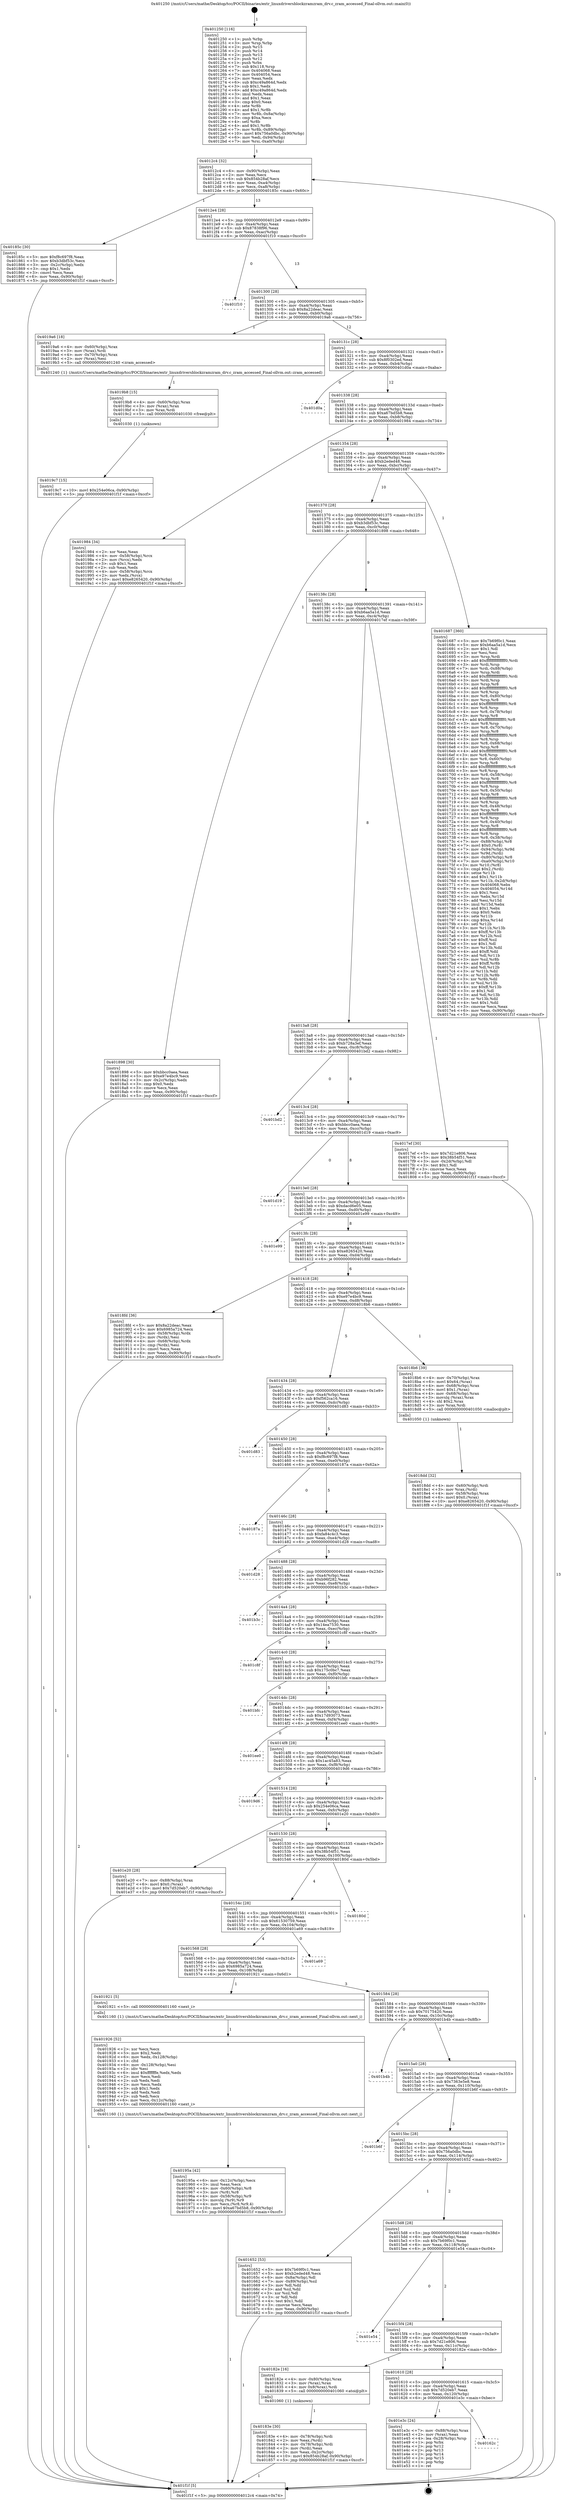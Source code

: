 digraph "0x401250" {
  label = "0x401250 (/mnt/c/Users/mathe/Desktop/tcc/POCII/binaries/extr_linuxdriversblockzramzram_drv.c_zram_accessed_Final-ollvm.out::main(0))"
  labelloc = "t"
  node[shape=record]

  Entry [label="",width=0.3,height=0.3,shape=circle,fillcolor=black,style=filled]
  "0x4012c4" [label="{
     0x4012c4 [32]\l
     | [instrs]\l
     &nbsp;&nbsp;0x4012c4 \<+6\>: mov -0x90(%rbp),%eax\l
     &nbsp;&nbsp;0x4012ca \<+2\>: mov %eax,%ecx\l
     &nbsp;&nbsp;0x4012cc \<+6\>: sub $0x854b28af,%ecx\l
     &nbsp;&nbsp;0x4012d2 \<+6\>: mov %eax,-0xa4(%rbp)\l
     &nbsp;&nbsp;0x4012d8 \<+6\>: mov %ecx,-0xa8(%rbp)\l
     &nbsp;&nbsp;0x4012de \<+6\>: je 000000000040185c \<main+0x60c\>\l
  }"]
  "0x40185c" [label="{
     0x40185c [30]\l
     | [instrs]\l
     &nbsp;&nbsp;0x40185c \<+5\>: mov $0xf8c697f8,%eax\l
     &nbsp;&nbsp;0x401861 \<+5\>: mov $0xb3dbf53c,%ecx\l
     &nbsp;&nbsp;0x401866 \<+3\>: mov -0x2c(%rbp),%edx\l
     &nbsp;&nbsp;0x401869 \<+3\>: cmp $0x1,%edx\l
     &nbsp;&nbsp;0x40186c \<+3\>: cmovl %ecx,%eax\l
     &nbsp;&nbsp;0x40186f \<+6\>: mov %eax,-0x90(%rbp)\l
     &nbsp;&nbsp;0x401875 \<+5\>: jmp 0000000000401f1f \<main+0xccf\>\l
  }"]
  "0x4012e4" [label="{
     0x4012e4 [28]\l
     | [instrs]\l
     &nbsp;&nbsp;0x4012e4 \<+5\>: jmp 00000000004012e9 \<main+0x99\>\l
     &nbsp;&nbsp;0x4012e9 \<+6\>: mov -0xa4(%rbp),%eax\l
     &nbsp;&nbsp;0x4012ef \<+5\>: sub $0x87838f96,%eax\l
     &nbsp;&nbsp;0x4012f4 \<+6\>: mov %eax,-0xac(%rbp)\l
     &nbsp;&nbsp;0x4012fa \<+6\>: je 0000000000401f10 \<main+0xcc0\>\l
  }"]
  Exit [label="",width=0.3,height=0.3,shape=circle,fillcolor=black,style=filled,peripheries=2]
  "0x401f10" [label="{
     0x401f10\l
  }", style=dashed]
  "0x401300" [label="{
     0x401300 [28]\l
     | [instrs]\l
     &nbsp;&nbsp;0x401300 \<+5\>: jmp 0000000000401305 \<main+0xb5\>\l
     &nbsp;&nbsp;0x401305 \<+6\>: mov -0xa4(%rbp),%eax\l
     &nbsp;&nbsp;0x40130b \<+5\>: sub $0x8a22deac,%eax\l
     &nbsp;&nbsp;0x401310 \<+6\>: mov %eax,-0xb0(%rbp)\l
     &nbsp;&nbsp;0x401316 \<+6\>: je 00000000004019a6 \<main+0x756\>\l
  }"]
  "0x40162c" [label="{
     0x40162c\l
  }", style=dashed]
  "0x4019a6" [label="{
     0x4019a6 [18]\l
     | [instrs]\l
     &nbsp;&nbsp;0x4019a6 \<+4\>: mov -0x60(%rbp),%rax\l
     &nbsp;&nbsp;0x4019aa \<+3\>: mov (%rax),%rdi\l
     &nbsp;&nbsp;0x4019ad \<+4\>: mov -0x70(%rbp),%rax\l
     &nbsp;&nbsp;0x4019b1 \<+2\>: mov (%rax),%esi\l
     &nbsp;&nbsp;0x4019b3 \<+5\>: call 0000000000401240 \<zram_accessed\>\l
     | [calls]\l
     &nbsp;&nbsp;0x401240 \{1\} (/mnt/c/Users/mathe/Desktop/tcc/POCII/binaries/extr_linuxdriversblockzramzram_drv.c_zram_accessed_Final-ollvm.out::zram_accessed)\l
  }"]
  "0x40131c" [label="{
     0x40131c [28]\l
     | [instrs]\l
     &nbsp;&nbsp;0x40131c \<+5\>: jmp 0000000000401321 \<main+0xd1\>\l
     &nbsp;&nbsp;0x401321 \<+6\>: mov -0xa4(%rbp),%eax\l
     &nbsp;&nbsp;0x401327 \<+5\>: sub $0x8f0302ed,%eax\l
     &nbsp;&nbsp;0x40132c \<+6\>: mov %eax,-0xb4(%rbp)\l
     &nbsp;&nbsp;0x401332 \<+6\>: je 0000000000401d0a \<main+0xaba\>\l
  }"]
  "0x401e3c" [label="{
     0x401e3c [24]\l
     | [instrs]\l
     &nbsp;&nbsp;0x401e3c \<+7\>: mov -0x88(%rbp),%rax\l
     &nbsp;&nbsp;0x401e43 \<+2\>: mov (%rax),%eax\l
     &nbsp;&nbsp;0x401e45 \<+4\>: lea -0x28(%rbp),%rsp\l
     &nbsp;&nbsp;0x401e49 \<+1\>: pop %rbx\l
     &nbsp;&nbsp;0x401e4a \<+2\>: pop %r12\l
     &nbsp;&nbsp;0x401e4c \<+2\>: pop %r13\l
     &nbsp;&nbsp;0x401e4e \<+2\>: pop %r14\l
     &nbsp;&nbsp;0x401e50 \<+2\>: pop %r15\l
     &nbsp;&nbsp;0x401e52 \<+1\>: pop %rbp\l
     &nbsp;&nbsp;0x401e53 \<+1\>: ret\l
  }"]
  "0x401d0a" [label="{
     0x401d0a\l
  }", style=dashed]
  "0x401338" [label="{
     0x401338 [28]\l
     | [instrs]\l
     &nbsp;&nbsp;0x401338 \<+5\>: jmp 000000000040133d \<main+0xed\>\l
     &nbsp;&nbsp;0x40133d \<+6\>: mov -0xa4(%rbp),%eax\l
     &nbsp;&nbsp;0x401343 \<+5\>: sub $0xa67bd5b8,%eax\l
     &nbsp;&nbsp;0x401348 \<+6\>: mov %eax,-0xb8(%rbp)\l
     &nbsp;&nbsp;0x40134e \<+6\>: je 0000000000401984 \<main+0x734\>\l
  }"]
  "0x4019c7" [label="{
     0x4019c7 [15]\l
     | [instrs]\l
     &nbsp;&nbsp;0x4019c7 \<+10\>: movl $0x254e06ca,-0x90(%rbp)\l
     &nbsp;&nbsp;0x4019d1 \<+5\>: jmp 0000000000401f1f \<main+0xccf\>\l
  }"]
  "0x401984" [label="{
     0x401984 [34]\l
     | [instrs]\l
     &nbsp;&nbsp;0x401984 \<+2\>: xor %eax,%eax\l
     &nbsp;&nbsp;0x401986 \<+4\>: mov -0x58(%rbp),%rcx\l
     &nbsp;&nbsp;0x40198a \<+2\>: mov (%rcx),%edx\l
     &nbsp;&nbsp;0x40198c \<+3\>: sub $0x1,%eax\l
     &nbsp;&nbsp;0x40198f \<+2\>: sub %eax,%edx\l
     &nbsp;&nbsp;0x401991 \<+4\>: mov -0x58(%rbp),%rcx\l
     &nbsp;&nbsp;0x401995 \<+2\>: mov %edx,(%rcx)\l
     &nbsp;&nbsp;0x401997 \<+10\>: movl $0xe8265420,-0x90(%rbp)\l
     &nbsp;&nbsp;0x4019a1 \<+5\>: jmp 0000000000401f1f \<main+0xccf\>\l
  }"]
  "0x401354" [label="{
     0x401354 [28]\l
     | [instrs]\l
     &nbsp;&nbsp;0x401354 \<+5\>: jmp 0000000000401359 \<main+0x109\>\l
     &nbsp;&nbsp;0x401359 \<+6\>: mov -0xa4(%rbp),%eax\l
     &nbsp;&nbsp;0x40135f \<+5\>: sub $0xb2eded48,%eax\l
     &nbsp;&nbsp;0x401364 \<+6\>: mov %eax,-0xbc(%rbp)\l
     &nbsp;&nbsp;0x40136a \<+6\>: je 0000000000401687 \<main+0x437\>\l
  }"]
  "0x4019b8" [label="{
     0x4019b8 [15]\l
     | [instrs]\l
     &nbsp;&nbsp;0x4019b8 \<+4\>: mov -0x60(%rbp),%rax\l
     &nbsp;&nbsp;0x4019bc \<+3\>: mov (%rax),%rax\l
     &nbsp;&nbsp;0x4019bf \<+3\>: mov %rax,%rdi\l
     &nbsp;&nbsp;0x4019c2 \<+5\>: call 0000000000401030 \<free@plt\>\l
     | [calls]\l
     &nbsp;&nbsp;0x401030 \{1\} (unknown)\l
  }"]
  "0x401687" [label="{
     0x401687 [360]\l
     | [instrs]\l
     &nbsp;&nbsp;0x401687 \<+5\>: mov $0x7b69f0c1,%eax\l
     &nbsp;&nbsp;0x40168c \<+5\>: mov $0xb6aa5a1d,%ecx\l
     &nbsp;&nbsp;0x401691 \<+2\>: mov $0x1,%dl\l
     &nbsp;&nbsp;0x401693 \<+2\>: xor %esi,%esi\l
     &nbsp;&nbsp;0x401695 \<+3\>: mov %rsp,%rdi\l
     &nbsp;&nbsp;0x401698 \<+4\>: add $0xfffffffffffffff0,%rdi\l
     &nbsp;&nbsp;0x40169c \<+3\>: mov %rdi,%rsp\l
     &nbsp;&nbsp;0x40169f \<+7\>: mov %rdi,-0x88(%rbp)\l
     &nbsp;&nbsp;0x4016a6 \<+3\>: mov %rsp,%rdi\l
     &nbsp;&nbsp;0x4016a9 \<+4\>: add $0xfffffffffffffff0,%rdi\l
     &nbsp;&nbsp;0x4016ad \<+3\>: mov %rdi,%rsp\l
     &nbsp;&nbsp;0x4016b0 \<+3\>: mov %rsp,%r8\l
     &nbsp;&nbsp;0x4016b3 \<+4\>: add $0xfffffffffffffff0,%r8\l
     &nbsp;&nbsp;0x4016b7 \<+3\>: mov %r8,%rsp\l
     &nbsp;&nbsp;0x4016ba \<+4\>: mov %r8,-0x80(%rbp)\l
     &nbsp;&nbsp;0x4016be \<+3\>: mov %rsp,%r8\l
     &nbsp;&nbsp;0x4016c1 \<+4\>: add $0xfffffffffffffff0,%r8\l
     &nbsp;&nbsp;0x4016c5 \<+3\>: mov %r8,%rsp\l
     &nbsp;&nbsp;0x4016c8 \<+4\>: mov %r8,-0x78(%rbp)\l
     &nbsp;&nbsp;0x4016cc \<+3\>: mov %rsp,%r8\l
     &nbsp;&nbsp;0x4016cf \<+4\>: add $0xfffffffffffffff0,%r8\l
     &nbsp;&nbsp;0x4016d3 \<+3\>: mov %r8,%rsp\l
     &nbsp;&nbsp;0x4016d6 \<+4\>: mov %r8,-0x70(%rbp)\l
     &nbsp;&nbsp;0x4016da \<+3\>: mov %rsp,%r8\l
     &nbsp;&nbsp;0x4016dd \<+4\>: add $0xfffffffffffffff0,%r8\l
     &nbsp;&nbsp;0x4016e1 \<+3\>: mov %r8,%rsp\l
     &nbsp;&nbsp;0x4016e4 \<+4\>: mov %r8,-0x68(%rbp)\l
     &nbsp;&nbsp;0x4016e8 \<+3\>: mov %rsp,%r8\l
     &nbsp;&nbsp;0x4016eb \<+4\>: add $0xfffffffffffffff0,%r8\l
     &nbsp;&nbsp;0x4016ef \<+3\>: mov %r8,%rsp\l
     &nbsp;&nbsp;0x4016f2 \<+4\>: mov %r8,-0x60(%rbp)\l
     &nbsp;&nbsp;0x4016f6 \<+3\>: mov %rsp,%r8\l
     &nbsp;&nbsp;0x4016f9 \<+4\>: add $0xfffffffffffffff0,%r8\l
     &nbsp;&nbsp;0x4016fd \<+3\>: mov %r8,%rsp\l
     &nbsp;&nbsp;0x401700 \<+4\>: mov %r8,-0x58(%rbp)\l
     &nbsp;&nbsp;0x401704 \<+3\>: mov %rsp,%r8\l
     &nbsp;&nbsp;0x401707 \<+4\>: add $0xfffffffffffffff0,%r8\l
     &nbsp;&nbsp;0x40170b \<+3\>: mov %r8,%rsp\l
     &nbsp;&nbsp;0x40170e \<+4\>: mov %r8,-0x50(%rbp)\l
     &nbsp;&nbsp;0x401712 \<+3\>: mov %rsp,%r8\l
     &nbsp;&nbsp;0x401715 \<+4\>: add $0xfffffffffffffff0,%r8\l
     &nbsp;&nbsp;0x401719 \<+3\>: mov %r8,%rsp\l
     &nbsp;&nbsp;0x40171c \<+4\>: mov %r8,-0x48(%rbp)\l
     &nbsp;&nbsp;0x401720 \<+3\>: mov %rsp,%r8\l
     &nbsp;&nbsp;0x401723 \<+4\>: add $0xfffffffffffffff0,%r8\l
     &nbsp;&nbsp;0x401727 \<+3\>: mov %r8,%rsp\l
     &nbsp;&nbsp;0x40172a \<+4\>: mov %r8,-0x40(%rbp)\l
     &nbsp;&nbsp;0x40172e \<+3\>: mov %rsp,%r8\l
     &nbsp;&nbsp;0x401731 \<+4\>: add $0xfffffffffffffff0,%r8\l
     &nbsp;&nbsp;0x401735 \<+3\>: mov %r8,%rsp\l
     &nbsp;&nbsp;0x401738 \<+4\>: mov %r8,-0x38(%rbp)\l
     &nbsp;&nbsp;0x40173c \<+7\>: mov -0x88(%rbp),%r8\l
     &nbsp;&nbsp;0x401743 \<+7\>: movl $0x0,(%r8)\l
     &nbsp;&nbsp;0x40174a \<+7\>: mov -0x94(%rbp),%r9d\l
     &nbsp;&nbsp;0x401751 \<+3\>: mov %r9d,(%rdi)\l
     &nbsp;&nbsp;0x401754 \<+4\>: mov -0x80(%rbp),%r8\l
     &nbsp;&nbsp;0x401758 \<+7\>: mov -0xa0(%rbp),%r10\l
     &nbsp;&nbsp;0x40175f \<+3\>: mov %r10,(%r8)\l
     &nbsp;&nbsp;0x401762 \<+3\>: cmpl $0x2,(%rdi)\l
     &nbsp;&nbsp;0x401765 \<+4\>: setne %r11b\l
     &nbsp;&nbsp;0x401769 \<+4\>: and $0x1,%r11b\l
     &nbsp;&nbsp;0x40176d \<+4\>: mov %r11b,-0x2d(%rbp)\l
     &nbsp;&nbsp;0x401771 \<+7\>: mov 0x404068,%ebx\l
     &nbsp;&nbsp;0x401778 \<+8\>: mov 0x404054,%r14d\l
     &nbsp;&nbsp;0x401780 \<+3\>: sub $0x1,%esi\l
     &nbsp;&nbsp;0x401783 \<+3\>: mov %ebx,%r15d\l
     &nbsp;&nbsp;0x401786 \<+3\>: add %esi,%r15d\l
     &nbsp;&nbsp;0x401789 \<+4\>: imul %r15d,%ebx\l
     &nbsp;&nbsp;0x40178d \<+3\>: and $0x1,%ebx\l
     &nbsp;&nbsp;0x401790 \<+3\>: cmp $0x0,%ebx\l
     &nbsp;&nbsp;0x401793 \<+4\>: sete %r11b\l
     &nbsp;&nbsp;0x401797 \<+4\>: cmp $0xa,%r14d\l
     &nbsp;&nbsp;0x40179b \<+4\>: setl %r12b\l
     &nbsp;&nbsp;0x40179f \<+3\>: mov %r11b,%r13b\l
     &nbsp;&nbsp;0x4017a2 \<+4\>: xor $0xff,%r13b\l
     &nbsp;&nbsp;0x4017a6 \<+3\>: mov %r12b,%sil\l
     &nbsp;&nbsp;0x4017a9 \<+4\>: xor $0xff,%sil\l
     &nbsp;&nbsp;0x4017ad \<+3\>: xor $0x1,%dl\l
     &nbsp;&nbsp;0x4017b0 \<+3\>: mov %r13b,%dil\l
     &nbsp;&nbsp;0x4017b3 \<+4\>: and $0xff,%dil\l
     &nbsp;&nbsp;0x4017b7 \<+3\>: and %dl,%r11b\l
     &nbsp;&nbsp;0x4017ba \<+3\>: mov %sil,%r8b\l
     &nbsp;&nbsp;0x4017bd \<+4\>: and $0xff,%r8b\l
     &nbsp;&nbsp;0x4017c1 \<+3\>: and %dl,%r12b\l
     &nbsp;&nbsp;0x4017c4 \<+3\>: or %r11b,%dil\l
     &nbsp;&nbsp;0x4017c7 \<+3\>: or %r12b,%r8b\l
     &nbsp;&nbsp;0x4017ca \<+3\>: xor %r8b,%dil\l
     &nbsp;&nbsp;0x4017cd \<+3\>: or %sil,%r13b\l
     &nbsp;&nbsp;0x4017d0 \<+4\>: xor $0xff,%r13b\l
     &nbsp;&nbsp;0x4017d4 \<+3\>: or $0x1,%dl\l
     &nbsp;&nbsp;0x4017d7 \<+3\>: and %dl,%r13b\l
     &nbsp;&nbsp;0x4017da \<+3\>: or %r13b,%dil\l
     &nbsp;&nbsp;0x4017dd \<+4\>: test $0x1,%dil\l
     &nbsp;&nbsp;0x4017e1 \<+3\>: cmovne %ecx,%eax\l
     &nbsp;&nbsp;0x4017e4 \<+6\>: mov %eax,-0x90(%rbp)\l
     &nbsp;&nbsp;0x4017ea \<+5\>: jmp 0000000000401f1f \<main+0xccf\>\l
  }"]
  "0x401370" [label="{
     0x401370 [28]\l
     | [instrs]\l
     &nbsp;&nbsp;0x401370 \<+5\>: jmp 0000000000401375 \<main+0x125\>\l
     &nbsp;&nbsp;0x401375 \<+6\>: mov -0xa4(%rbp),%eax\l
     &nbsp;&nbsp;0x40137b \<+5\>: sub $0xb3dbf53c,%eax\l
     &nbsp;&nbsp;0x401380 \<+6\>: mov %eax,-0xc0(%rbp)\l
     &nbsp;&nbsp;0x401386 \<+6\>: je 0000000000401898 \<main+0x648\>\l
  }"]
  "0x40195a" [label="{
     0x40195a [42]\l
     | [instrs]\l
     &nbsp;&nbsp;0x40195a \<+6\>: mov -0x12c(%rbp),%ecx\l
     &nbsp;&nbsp;0x401960 \<+3\>: imul %eax,%ecx\l
     &nbsp;&nbsp;0x401963 \<+4\>: mov -0x60(%rbp),%r8\l
     &nbsp;&nbsp;0x401967 \<+3\>: mov (%r8),%r8\l
     &nbsp;&nbsp;0x40196a \<+4\>: mov -0x58(%rbp),%r9\l
     &nbsp;&nbsp;0x40196e \<+3\>: movslq (%r9),%r9\l
     &nbsp;&nbsp;0x401971 \<+4\>: mov %ecx,(%r8,%r9,4)\l
     &nbsp;&nbsp;0x401975 \<+10\>: movl $0xa67bd5b8,-0x90(%rbp)\l
     &nbsp;&nbsp;0x40197f \<+5\>: jmp 0000000000401f1f \<main+0xccf\>\l
  }"]
  "0x401898" [label="{
     0x401898 [30]\l
     | [instrs]\l
     &nbsp;&nbsp;0x401898 \<+5\>: mov $0xbbcc0aea,%eax\l
     &nbsp;&nbsp;0x40189d \<+5\>: mov $0xe97e4bc9,%ecx\l
     &nbsp;&nbsp;0x4018a2 \<+3\>: mov -0x2c(%rbp),%edx\l
     &nbsp;&nbsp;0x4018a5 \<+3\>: cmp $0x0,%edx\l
     &nbsp;&nbsp;0x4018a8 \<+3\>: cmove %ecx,%eax\l
     &nbsp;&nbsp;0x4018ab \<+6\>: mov %eax,-0x90(%rbp)\l
     &nbsp;&nbsp;0x4018b1 \<+5\>: jmp 0000000000401f1f \<main+0xccf\>\l
  }"]
  "0x40138c" [label="{
     0x40138c [28]\l
     | [instrs]\l
     &nbsp;&nbsp;0x40138c \<+5\>: jmp 0000000000401391 \<main+0x141\>\l
     &nbsp;&nbsp;0x401391 \<+6\>: mov -0xa4(%rbp),%eax\l
     &nbsp;&nbsp;0x401397 \<+5\>: sub $0xb6aa5a1d,%eax\l
     &nbsp;&nbsp;0x40139c \<+6\>: mov %eax,-0xc4(%rbp)\l
     &nbsp;&nbsp;0x4013a2 \<+6\>: je 00000000004017ef \<main+0x59f\>\l
  }"]
  "0x401926" [label="{
     0x401926 [52]\l
     | [instrs]\l
     &nbsp;&nbsp;0x401926 \<+2\>: xor %ecx,%ecx\l
     &nbsp;&nbsp;0x401928 \<+5\>: mov $0x2,%edx\l
     &nbsp;&nbsp;0x40192d \<+6\>: mov %edx,-0x128(%rbp)\l
     &nbsp;&nbsp;0x401933 \<+1\>: cltd\l
     &nbsp;&nbsp;0x401934 \<+6\>: mov -0x128(%rbp),%esi\l
     &nbsp;&nbsp;0x40193a \<+2\>: idiv %esi\l
     &nbsp;&nbsp;0x40193c \<+6\>: imul $0xfffffffe,%edx,%edx\l
     &nbsp;&nbsp;0x401942 \<+2\>: mov %ecx,%edi\l
     &nbsp;&nbsp;0x401944 \<+2\>: sub %edx,%edi\l
     &nbsp;&nbsp;0x401946 \<+2\>: mov %ecx,%edx\l
     &nbsp;&nbsp;0x401948 \<+3\>: sub $0x1,%edx\l
     &nbsp;&nbsp;0x40194b \<+2\>: add %edx,%edi\l
     &nbsp;&nbsp;0x40194d \<+2\>: sub %edi,%ecx\l
     &nbsp;&nbsp;0x40194f \<+6\>: mov %ecx,-0x12c(%rbp)\l
     &nbsp;&nbsp;0x401955 \<+5\>: call 0000000000401160 \<next_i\>\l
     | [calls]\l
     &nbsp;&nbsp;0x401160 \{1\} (/mnt/c/Users/mathe/Desktop/tcc/POCII/binaries/extr_linuxdriversblockzramzram_drv.c_zram_accessed_Final-ollvm.out::next_i)\l
  }"]
  "0x4017ef" [label="{
     0x4017ef [30]\l
     | [instrs]\l
     &nbsp;&nbsp;0x4017ef \<+5\>: mov $0x7d21e806,%eax\l
     &nbsp;&nbsp;0x4017f4 \<+5\>: mov $0x38b54f51,%ecx\l
     &nbsp;&nbsp;0x4017f9 \<+3\>: mov -0x2d(%rbp),%dl\l
     &nbsp;&nbsp;0x4017fc \<+3\>: test $0x1,%dl\l
     &nbsp;&nbsp;0x4017ff \<+3\>: cmovne %ecx,%eax\l
     &nbsp;&nbsp;0x401802 \<+6\>: mov %eax,-0x90(%rbp)\l
     &nbsp;&nbsp;0x401808 \<+5\>: jmp 0000000000401f1f \<main+0xccf\>\l
  }"]
  "0x4013a8" [label="{
     0x4013a8 [28]\l
     | [instrs]\l
     &nbsp;&nbsp;0x4013a8 \<+5\>: jmp 00000000004013ad \<main+0x15d\>\l
     &nbsp;&nbsp;0x4013ad \<+6\>: mov -0xa4(%rbp),%eax\l
     &nbsp;&nbsp;0x4013b3 \<+5\>: sub $0xb728a3ef,%eax\l
     &nbsp;&nbsp;0x4013b8 \<+6\>: mov %eax,-0xc8(%rbp)\l
     &nbsp;&nbsp;0x4013be \<+6\>: je 0000000000401bd2 \<main+0x982\>\l
  }"]
  "0x4018dd" [label="{
     0x4018dd [32]\l
     | [instrs]\l
     &nbsp;&nbsp;0x4018dd \<+4\>: mov -0x60(%rbp),%rdi\l
     &nbsp;&nbsp;0x4018e1 \<+3\>: mov %rax,(%rdi)\l
     &nbsp;&nbsp;0x4018e4 \<+4\>: mov -0x58(%rbp),%rax\l
     &nbsp;&nbsp;0x4018e8 \<+6\>: movl $0x0,(%rax)\l
     &nbsp;&nbsp;0x4018ee \<+10\>: movl $0xe8265420,-0x90(%rbp)\l
     &nbsp;&nbsp;0x4018f8 \<+5\>: jmp 0000000000401f1f \<main+0xccf\>\l
  }"]
  "0x401bd2" [label="{
     0x401bd2\l
  }", style=dashed]
  "0x4013c4" [label="{
     0x4013c4 [28]\l
     | [instrs]\l
     &nbsp;&nbsp;0x4013c4 \<+5\>: jmp 00000000004013c9 \<main+0x179\>\l
     &nbsp;&nbsp;0x4013c9 \<+6\>: mov -0xa4(%rbp),%eax\l
     &nbsp;&nbsp;0x4013cf \<+5\>: sub $0xbbcc0aea,%eax\l
     &nbsp;&nbsp;0x4013d4 \<+6\>: mov %eax,-0xcc(%rbp)\l
     &nbsp;&nbsp;0x4013da \<+6\>: je 0000000000401d19 \<main+0xac9\>\l
  }"]
  "0x40183e" [label="{
     0x40183e [30]\l
     | [instrs]\l
     &nbsp;&nbsp;0x40183e \<+4\>: mov -0x78(%rbp),%rdi\l
     &nbsp;&nbsp;0x401842 \<+2\>: mov %eax,(%rdi)\l
     &nbsp;&nbsp;0x401844 \<+4\>: mov -0x78(%rbp),%rdi\l
     &nbsp;&nbsp;0x401848 \<+2\>: mov (%rdi),%eax\l
     &nbsp;&nbsp;0x40184a \<+3\>: mov %eax,-0x2c(%rbp)\l
     &nbsp;&nbsp;0x40184d \<+10\>: movl $0x854b28af,-0x90(%rbp)\l
     &nbsp;&nbsp;0x401857 \<+5\>: jmp 0000000000401f1f \<main+0xccf\>\l
  }"]
  "0x401d19" [label="{
     0x401d19\l
  }", style=dashed]
  "0x4013e0" [label="{
     0x4013e0 [28]\l
     | [instrs]\l
     &nbsp;&nbsp;0x4013e0 \<+5\>: jmp 00000000004013e5 \<main+0x195\>\l
     &nbsp;&nbsp;0x4013e5 \<+6\>: mov -0xa4(%rbp),%eax\l
     &nbsp;&nbsp;0x4013eb \<+5\>: sub $0xdacd6e05,%eax\l
     &nbsp;&nbsp;0x4013f0 \<+6\>: mov %eax,-0xd0(%rbp)\l
     &nbsp;&nbsp;0x4013f6 \<+6\>: je 0000000000401e99 \<main+0xc49\>\l
  }"]
  "0x401610" [label="{
     0x401610 [28]\l
     | [instrs]\l
     &nbsp;&nbsp;0x401610 \<+5\>: jmp 0000000000401615 \<main+0x3c5\>\l
     &nbsp;&nbsp;0x401615 \<+6\>: mov -0xa4(%rbp),%eax\l
     &nbsp;&nbsp;0x40161b \<+5\>: sub $0x7d520eb7,%eax\l
     &nbsp;&nbsp;0x401620 \<+6\>: mov %eax,-0x120(%rbp)\l
     &nbsp;&nbsp;0x401626 \<+6\>: je 0000000000401e3c \<main+0xbec\>\l
  }"]
  "0x401e99" [label="{
     0x401e99\l
  }", style=dashed]
  "0x4013fc" [label="{
     0x4013fc [28]\l
     | [instrs]\l
     &nbsp;&nbsp;0x4013fc \<+5\>: jmp 0000000000401401 \<main+0x1b1\>\l
     &nbsp;&nbsp;0x401401 \<+6\>: mov -0xa4(%rbp),%eax\l
     &nbsp;&nbsp;0x401407 \<+5\>: sub $0xe8265420,%eax\l
     &nbsp;&nbsp;0x40140c \<+6\>: mov %eax,-0xd4(%rbp)\l
     &nbsp;&nbsp;0x401412 \<+6\>: je 00000000004018fd \<main+0x6ad\>\l
  }"]
  "0x40182e" [label="{
     0x40182e [16]\l
     | [instrs]\l
     &nbsp;&nbsp;0x40182e \<+4\>: mov -0x80(%rbp),%rax\l
     &nbsp;&nbsp;0x401832 \<+3\>: mov (%rax),%rax\l
     &nbsp;&nbsp;0x401835 \<+4\>: mov 0x8(%rax),%rdi\l
     &nbsp;&nbsp;0x401839 \<+5\>: call 0000000000401060 \<atoi@plt\>\l
     | [calls]\l
     &nbsp;&nbsp;0x401060 \{1\} (unknown)\l
  }"]
  "0x4018fd" [label="{
     0x4018fd [36]\l
     | [instrs]\l
     &nbsp;&nbsp;0x4018fd \<+5\>: mov $0x8a22deac,%eax\l
     &nbsp;&nbsp;0x401902 \<+5\>: mov $0x6985a724,%ecx\l
     &nbsp;&nbsp;0x401907 \<+4\>: mov -0x58(%rbp),%rdx\l
     &nbsp;&nbsp;0x40190b \<+2\>: mov (%rdx),%esi\l
     &nbsp;&nbsp;0x40190d \<+4\>: mov -0x68(%rbp),%rdx\l
     &nbsp;&nbsp;0x401911 \<+2\>: cmp (%rdx),%esi\l
     &nbsp;&nbsp;0x401913 \<+3\>: cmovl %ecx,%eax\l
     &nbsp;&nbsp;0x401916 \<+6\>: mov %eax,-0x90(%rbp)\l
     &nbsp;&nbsp;0x40191c \<+5\>: jmp 0000000000401f1f \<main+0xccf\>\l
  }"]
  "0x401418" [label="{
     0x401418 [28]\l
     | [instrs]\l
     &nbsp;&nbsp;0x401418 \<+5\>: jmp 000000000040141d \<main+0x1cd\>\l
     &nbsp;&nbsp;0x40141d \<+6\>: mov -0xa4(%rbp),%eax\l
     &nbsp;&nbsp;0x401423 \<+5\>: sub $0xe97e4bc9,%eax\l
     &nbsp;&nbsp;0x401428 \<+6\>: mov %eax,-0xd8(%rbp)\l
     &nbsp;&nbsp;0x40142e \<+6\>: je 00000000004018b6 \<main+0x666\>\l
  }"]
  "0x4015f4" [label="{
     0x4015f4 [28]\l
     | [instrs]\l
     &nbsp;&nbsp;0x4015f4 \<+5\>: jmp 00000000004015f9 \<main+0x3a9\>\l
     &nbsp;&nbsp;0x4015f9 \<+6\>: mov -0xa4(%rbp),%eax\l
     &nbsp;&nbsp;0x4015ff \<+5\>: sub $0x7d21e806,%eax\l
     &nbsp;&nbsp;0x401604 \<+6\>: mov %eax,-0x11c(%rbp)\l
     &nbsp;&nbsp;0x40160a \<+6\>: je 000000000040182e \<main+0x5de\>\l
  }"]
  "0x4018b6" [label="{
     0x4018b6 [39]\l
     | [instrs]\l
     &nbsp;&nbsp;0x4018b6 \<+4\>: mov -0x70(%rbp),%rax\l
     &nbsp;&nbsp;0x4018ba \<+6\>: movl $0x64,(%rax)\l
     &nbsp;&nbsp;0x4018c0 \<+4\>: mov -0x68(%rbp),%rax\l
     &nbsp;&nbsp;0x4018c4 \<+6\>: movl $0x1,(%rax)\l
     &nbsp;&nbsp;0x4018ca \<+4\>: mov -0x68(%rbp),%rax\l
     &nbsp;&nbsp;0x4018ce \<+3\>: movslq (%rax),%rax\l
     &nbsp;&nbsp;0x4018d1 \<+4\>: shl $0x2,%rax\l
     &nbsp;&nbsp;0x4018d5 \<+3\>: mov %rax,%rdi\l
     &nbsp;&nbsp;0x4018d8 \<+5\>: call 0000000000401050 \<malloc@plt\>\l
     | [calls]\l
     &nbsp;&nbsp;0x401050 \{1\} (unknown)\l
  }"]
  "0x401434" [label="{
     0x401434 [28]\l
     | [instrs]\l
     &nbsp;&nbsp;0x401434 \<+5\>: jmp 0000000000401439 \<main+0x1e9\>\l
     &nbsp;&nbsp;0x401439 \<+6\>: mov -0xa4(%rbp),%eax\l
     &nbsp;&nbsp;0x40143f \<+5\>: sub $0xf562ca16,%eax\l
     &nbsp;&nbsp;0x401444 \<+6\>: mov %eax,-0xdc(%rbp)\l
     &nbsp;&nbsp;0x40144a \<+6\>: je 0000000000401d83 \<main+0xb33\>\l
  }"]
  "0x401e54" [label="{
     0x401e54\l
  }", style=dashed]
  "0x401d83" [label="{
     0x401d83\l
  }", style=dashed]
  "0x401450" [label="{
     0x401450 [28]\l
     | [instrs]\l
     &nbsp;&nbsp;0x401450 \<+5\>: jmp 0000000000401455 \<main+0x205\>\l
     &nbsp;&nbsp;0x401455 \<+6\>: mov -0xa4(%rbp),%eax\l
     &nbsp;&nbsp;0x40145b \<+5\>: sub $0xf8c697f8,%eax\l
     &nbsp;&nbsp;0x401460 \<+6\>: mov %eax,-0xe0(%rbp)\l
     &nbsp;&nbsp;0x401466 \<+6\>: je 000000000040187a \<main+0x62a\>\l
  }"]
  "0x401250" [label="{
     0x401250 [116]\l
     | [instrs]\l
     &nbsp;&nbsp;0x401250 \<+1\>: push %rbp\l
     &nbsp;&nbsp;0x401251 \<+3\>: mov %rsp,%rbp\l
     &nbsp;&nbsp;0x401254 \<+2\>: push %r15\l
     &nbsp;&nbsp;0x401256 \<+2\>: push %r14\l
     &nbsp;&nbsp;0x401258 \<+2\>: push %r13\l
     &nbsp;&nbsp;0x40125a \<+2\>: push %r12\l
     &nbsp;&nbsp;0x40125c \<+1\>: push %rbx\l
     &nbsp;&nbsp;0x40125d \<+7\>: sub $0x118,%rsp\l
     &nbsp;&nbsp;0x401264 \<+7\>: mov 0x404068,%eax\l
     &nbsp;&nbsp;0x40126b \<+7\>: mov 0x404054,%ecx\l
     &nbsp;&nbsp;0x401272 \<+2\>: mov %eax,%edx\l
     &nbsp;&nbsp;0x401274 \<+6\>: sub $0xc49a864d,%edx\l
     &nbsp;&nbsp;0x40127a \<+3\>: sub $0x1,%edx\l
     &nbsp;&nbsp;0x40127d \<+6\>: add $0xc49a864d,%edx\l
     &nbsp;&nbsp;0x401283 \<+3\>: imul %edx,%eax\l
     &nbsp;&nbsp;0x401286 \<+3\>: and $0x1,%eax\l
     &nbsp;&nbsp;0x401289 \<+3\>: cmp $0x0,%eax\l
     &nbsp;&nbsp;0x40128c \<+4\>: sete %r8b\l
     &nbsp;&nbsp;0x401290 \<+4\>: and $0x1,%r8b\l
     &nbsp;&nbsp;0x401294 \<+7\>: mov %r8b,-0x8a(%rbp)\l
     &nbsp;&nbsp;0x40129b \<+3\>: cmp $0xa,%ecx\l
     &nbsp;&nbsp;0x40129e \<+4\>: setl %r8b\l
     &nbsp;&nbsp;0x4012a2 \<+4\>: and $0x1,%r8b\l
     &nbsp;&nbsp;0x4012a6 \<+7\>: mov %r8b,-0x89(%rbp)\l
     &nbsp;&nbsp;0x4012ad \<+10\>: movl $0x756a0dbc,-0x90(%rbp)\l
     &nbsp;&nbsp;0x4012b7 \<+6\>: mov %edi,-0x94(%rbp)\l
     &nbsp;&nbsp;0x4012bd \<+7\>: mov %rsi,-0xa0(%rbp)\l
  }"]
  "0x40187a" [label="{
     0x40187a\l
  }", style=dashed]
  "0x40146c" [label="{
     0x40146c [28]\l
     | [instrs]\l
     &nbsp;&nbsp;0x40146c \<+5\>: jmp 0000000000401471 \<main+0x221\>\l
     &nbsp;&nbsp;0x401471 \<+6\>: mov -0xa4(%rbp),%eax\l
     &nbsp;&nbsp;0x401477 \<+5\>: sub $0xfa84c4c3,%eax\l
     &nbsp;&nbsp;0x40147c \<+6\>: mov %eax,-0xe4(%rbp)\l
     &nbsp;&nbsp;0x401482 \<+6\>: je 0000000000401d28 \<main+0xad8\>\l
  }"]
  "0x401f1f" [label="{
     0x401f1f [5]\l
     | [instrs]\l
     &nbsp;&nbsp;0x401f1f \<+5\>: jmp 00000000004012c4 \<main+0x74\>\l
  }"]
  "0x401d28" [label="{
     0x401d28\l
  }", style=dashed]
  "0x401488" [label="{
     0x401488 [28]\l
     | [instrs]\l
     &nbsp;&nbsp;0x401488 \<+5\>: jmp 000000000040148d \<main+0x23d\>\l
     &nbsp;&nbsp;0x40148d \<+6\>: mov -0xa4(%rbp),%eax\l
     &nbsp;&nbsp;0x401493 \<+5\>: sub $0xb96f282,%eax\l
     &nbsp;&nbsp;0x401498 \<+6\>: mov %eax,-0xe8(%rbp)\l
     &nbsp;&nbsp;0x40149e \<+6\>: je 0000000000401b3c \<main+0x8ec\>\l
  }"]
  "0x4015d8" [label="{
     0x4015d8 [28]\l
     | [instrs]\l
     &nbsp;&nbsp;0x4015d8 \<+5\>: jmp 00000000004015dd \<main+0x38d\>\l
     &nbsp;&nbsp;0x4015dd \<+6\>: mov -0xa4(%rbp),%eax\l
     &nbsp;&nbsp;0x4015e3 \<+5\>: sub $0x7b69f0c1,%eax\l
     &nbsp;&nbsp;0x4015e8 \<+6\>: mov %eax,-0x118(%rbp)\l
     &nbsp;&nbsp;0x4015ee \<+6\>: je 0000000000401e54 \<main+0xc04\>\l
  }"]
  "0x401b3c" [label="{
     0x401b3c\l
  }", style=dashed]
  "0x4014a4" [label="{
     0x4014a4 [28]\l
     | [instrs]\l
     &nbsp;&nbsp;0x4014a4 \<+5\>: jmp 00000000004014a9 \<main+0x259\>\l
     &nbsp;&nbsp;0x4014a9 \<+6\>: mov -0xa4(%rbp),%eax\l
     &nbsp;&nbsp;0x4014af \<+5\>: sub $0x14ea7530,%eax\l
     &nbsp;&nbsp;0x4014b4 \<+6\>: mov %eax,-0xec(%rbp)\l
     &nbsp;&nbsp;0x4014ba \<+6\>: je 0000000000401c8f \<main+0xa3f\>\l
  }"]
  "0x401652" [label="{
     0x401652 [53]\l
     | [instrs]\l
     &nbsp;&nbsp;0x401652 \<+5\>: mov $0x7b69f0c1,%eax\l
     &nbsp;&nbsp;0x401657 \<+5\>: mov $0xb2eded48,%ecx\l
     &nbsp;&nbsp;0x40165c \<+6\>: mov -0x8a(%rbp),%dl\l
     &nbsp;&nbsp;0x401662 \<+7\>: mov -0x89(%rbp),%sil\l
     &nbsp;&nbsp;0x401669 \<+3\>: mov %dl,%dil\l
     &nbsp;&nbsp;0x40166c \<+3\>: and %sil,%dil\l
     &nbsp;&nbsp;0x40166f \<+3\>: xor %sil,%dl\l
     &nbsp;&nbsp;0x401672 \<+3\>: or %dl,%dil\l
     &nbsp;&nbsp;0x401675 \<+4\>: test $0x1,%dil\l
     &nbsp;&nbsp;0x401679 \<+3\>: cmovne %ecx,%eax\l
     &nbsp;&nbsp;0x40167c \<+6\>: mov %eax,-0x90(%rbp)\l
     &nbsp;&nbsp;0x401682 \<+5\>: jmp 0000000000401f1f \<main+0xccf\>\l
  }"]
  "0x401c8f" [label="{
     0x401c8f\l
  }", style=dashed]
  "0x4014c0" [label="{
     0x4014c0 [28]\l
     | [instrs]\l
     &nbsp;&nbsp;0x4014c0 \<+5\>: jmp 00000000004014c5 \<main+0x275\>\l
     &nbsp;&nbsp;0x4014c5 \<+6\>: mov -0xa4(%rbp),%eax\l
     &nbsp;&nbsp;0x4014cb \<+5\>: sub $0x175c0bc7,%eax\l
     &nbsp;&nbsp;0x4014d0 \<+6\>: mov %eax,-0xf0(%rbp)\l
     &nbsp;&nbsp;0x4014d6 \<+6\>: je 0000000000401bfc \<main+0x9ac\>\l
  }"]
  "0x4015bc" [label="{
     0x4015bc [28]\l
     | [instrs]\l
     &nbsp;&nbsp;0x4015bc \<+5\>: jmp 00000000004015c1 \<main+0x371\>\l
     &nbsp;&nbsp;0x4015c1 \<+6\>: mov -0xa4(%rbp),%eax\l
     &nbsp;&nbsp;0x4015c7 \<+5\>: sub $0x756a0dbc,%eax\l
     &nbsp;&nbsp;0x4015cc \<+6\>: mov %eax,-0x114(%rbp)\l
     &nbsp;&nbsp;0x4015d2 \<+6\>: je 0000000000401652 \<main+0x402\>\l
  }"]
  "0x401bfc" [label="{
     0x401bfc\l
  }", style=dashed]
  "0x4014dc" [label="{
     0x4014dc [28]\l
     | [instrs]\l
     &nbsp;&nbsp;0x4014dc \<+5\>: jmp 00000000004014e1 \<main+0x291\>\l
     &nbsp;&nbsp;0x4014e1 \<+6\>: mov -0xa4(%rbp),%eax\l
     &nbsp;&nbsp;0x4014e7 \<+5\>: sub $0x17d93073,%eax\l
     &nbsp;&nbsp;0x4014ec \<+6\>: mov %eax,-0xf4(%rbp)\l
     &nbsp;&nbsp;0x4014f2 \<+6\>: je 0000000000401ee0 \<main+0xc90\>\l
  }"]
  "0x401b6f" [label="{
     0x401b6f\l
  }", style=dashed]
  "0x401ee0" [label="{
     0x401ee0\l
  }", style=dashed]
  "0x4014f8" [label="{
     0x4014f8 [28]\l
     | [instrs]\l
     &nbsp;&nbsp;0x4014f8 \<+5\>: jmp 00000000004014fd \<main+0x2ad\>\l
     &nbsp;&nbsp;0x4014fd \<+6\>: mov -0xa4(%rbp),%eax\l
     &nbsp;&nbsp;0x401503 \<+5\>: sub $0x1ac45a83,%eax\l
     &nbsp;&nbsp;0x401508 \<+6\>: mov %eax,-0xf8(%rbp)\l
     &nbsp;&nbsp;0x40150e \<+6\>: je 00000000004019d6 \<main+0x786\>\l
  }"]
  "0x4015a0" [label="{
     0x4015a0 [28]\l
     | [instrs]\l
     &nbsp;&nbsp;0x4015a0 \<+5\>: jmp 00000000004015a5 \<main+0x355\>\l
     &nbsp;&nbsp;0x4015a5 \<+6\>: mov -0xa4(%rbp),%eax\l
     &nbsp;&nbsp;0x4015ab \<+5\>: sub $0x7363e5e8,%eax\l
     &nbsp;&nbsp;0x4015b0 \<+6\>: mov %eax,-0x110(%rbp)\l
     &nbsp;&nbsp;0x4015b6 \<+6\>: je 0000000000401b6f \<main+0x91f\>\l
  }"]
  "0x4019d6" [label="{
     0x4019d6\l
  }", style=dashed]
  "0x401514" [label="{
     0x401514 [28]\l
     | [instrs]\l
     &nbsp;&nbsp;0x401514 \<+5\>: jmp 0000000000401519 \<main+0x2c9\>\l
     &nbsp;&nbsp;0x401519 \<+6\>: mov -0xa4(%rbp),%eax\l
     &nbsp;&nbsp;0x40151f \<+5\>: sub $0x254e06ca,%eax\l
     &nbsp;&nbsp;0x401524 \<+6\>: mov %eax,-0xfc(%rbp)\l
     &nbsp;&nbsp;0x40152a \<+6\>: je 0000000000401e20 \<main+0xbd0\>\l
  }"]
  "0x401b4b" [label="{
     0x401b4b\l
  }", style=dashed]
  "0x401e20" [label="{
     0x401e20 [28]\l
     | [instrs]\l
     &nbsp;&nbsp;0x401e20 \<+7\>: mov -0x88(%rbp),%rax\l
     &nbsp;&nbsp;0x401e27 \<+6\>: movl $0x0,(%rax)\l
     &nbsp;&nbsp;0x401e2d \<+10\>: movl $0x7d520eb7,-0x90(%rbp)\l
     &nbsp;&nbsp;0x401e37 \<+5\>: jmp 0000000000401f1f \<main+0xccf\>\l
  }"]
  "0x401530" [label="{
     0x401530 [28]\l
     | [instrs]\l
     &nbsp;&nbsp;0x401530 \<+5\>: jmp 0000000000401535 \<main+0x2e5\>\l
     &nbsp;&nbsp;0x401535 \<+6\>: mov -0xa4(%rbp),%eax\l
     &nbsp;&nbsp;0x40153b \<+5\>: sub $0x38b54f51,%eax\l
     &nbsp;&nbsp;0x401540 \<+6\>: mov %eax,-0x100(%rbp)\l
     &nbsp;&nbsp;0x401546 \<+6\>: je 000000000040180d \<main+0x5bd\>\l
  }"]
  "0x401584" [label="{
     0x401584 [28]\l
     | [instrs]\l
     &nbsp;&nbsp;0x401584 \<+5\>: jmp 0000000000401589 \<main+0x339\>\l
     &nbsp;&nbsp;0x401589 \<+6\>: mov -0xa4(%rbp),%eax\l
     &nbsp;&nbsp;0x40158f \<+5\>: sub $0x70175420,%eax\l
     &nbsp;&nbsp;0x401594 \<+6\>: mov %eax,-0x10c(%rbp)\l
     &nbsp;&nbsp;0x40159a \<+6\>: je 0000000000401b4b \<main+0x8fb\>\l
  }"]
  "0x40180d" [label="{
     0x40180d\l
  }", style=dashed]
  "0x40154c" [label="{
     0x40154c [28]\l
     | [instrs]\l
     &nbsp;&nbsp;0x40154c \<+5\>: jmp 0000000000401551 \<main+0x301\>\l
     &nbsp;&nbsp;0x401551 \<+6\>: mov -0xa4(%rbp),%eax\l
     &nbsp;&nbsp;0x401557 \<+5\>: sub $0x61530759,%eax\l
     &nbsp;&nbsp;0x40155c \<+6\>: mov %eax,-0x104(%rbp)\l
     &nbsp;&nbsp;0x401562 \<+6\>: je 0000000000401a69 \<main+0x819\>\l
  }"]
  "0x401921" [label="{
     0x401921 [5]\l
     | [instrs]\l
     &nbsp;&nbsp;0x401921 \<+5\>: call 0000000000401160 \<next_i\>\l
     | [calls]\l
     &nbsp;&nbsp;0x401160 \{1\} (/mnt/c/Users/mathe/Desktop/tcc/POCII/binaries/extr_linuxdriversblockzramzram_drv.c_zram_accessed_Final-ollvm.out::next_i)\l
  }"]
  "0x401a69" [label="{
     0x401a69\l
  }", style=dashed]
  "0x401568" [label="{
     0x401568 [28]\l
     | [instrs]\l
     &nbsp;&nbsp;0x401568 \<+5\>: jmp 000000000040156d \<main+0x31d\>\l
     &nbsp;&nbsp;0x40156d \<+6\>: mov -0xa4(%rbp),%eax\l
     &nbsp;&nbsp;0x401573 \<+5\>: sub $0x6985a724,%eax\l
     &nbsp;&nbsp;0x401578 \<+6\>: mov %eax,-0x108(%rbp)\l
     &nbsp;&nbsp;0x40157e \<+6\>: je 0000000000401921 \<main+0x6d1\>\l
  }"]
  Entry -> "0x401250" [label=" 1"]
  "0x4012c4" -> "0x40185c" [label=" 1"]
  "0x4012c4" -> "0x4012e4" [label=" 13"]
  "0x401e3c" -> Exit [label=" 1"]
  "0x4012e4" -> "0x401f10" [label=" 0"]
  "0x4012e4" -> "0x401300" [label=" 13"]
  "0x401610" -> "0x40162c" [label=" 0"]
  "0x401300" -> "0x4019a6" [label=" 1"]
  "0x401300" -> "0x40131c" [label=" 12"]
  "0x401610" -> "0x401e3c" [label=" 1"]
  "0x40131c" -> "0x401d0a" [label=" 0"]
  "0x40131c" -> "0x401338" [label=" 12"]
  "0x401e20" -> "0x401f1f" [label=" 1"]
  "0x401338" -> "0x401984" [label=" 1"]
  "0x401338" -> "0x401354" [label=" 11"]
  "0x4019c7" -> "0x401f1f" [label=" 1"]
  "0x401354" -> "0x401687" [label=" 1"]
  "0x401354" -> "0x401370" [label=" 10"]
  "0x4019b8" -> "0x4019c7" [label=" 1"]
  "0x401370" -> "0x401898" [label=" 1"]
  "0x401370" -> "0x40138c" [label=" 9"]
  "0x4019a6" -> "0x4019b8" [label=" 1"]
  "0x40138c" -> "0x4017ef" [label=" 1"]
  "0x40138c" -> "0x4013a8" [label=" 8"]
  "0x401984" -> "0x401f1f" [label=" 1"]
  "0x4013a8" -> "0x401bd2" [label=" 0"]
  "0x4013a8" -> "0x4013c4" [label=" 8"]
  "0x40195a" -> "0x401f1f" [label=" 1"]
  "0x4013c4" -> "0x401d19" [label=" 0"]
  "0x4013c4" -> "0x4013e0" [label=" 8"]
  "0x401926" -> "0x40195a" [label=" 1"]
  "0x4013e0" -> "0x401e99" [label=" 0"]
  "0x4013e0" -> "0x4013fc" [label=" 8"]
  "0x401921" -> "0x401926" [label=" 1"]
  "0x4013fc" -> "0x4018fd" [label=" 2"]
  "0x4013fc" -> "0x401418" [label=" 6"]
  "0x4018fd" -> "0x401f1f" [label=" 2"]
  "0x401418" -> "0x4018b6" [label=" 1"]
  "0x401418" -> "0x401434" [label=" 5"]
  "0x4018b6" -> "0x4018dd" [label=" 1"]
  "0x401434" -> "0x401d83" [label=" 0"]
  "0x401434" -> "0x401450" [label=" 5"]
  "0x401898" -> "0x401f1f" [label=" 1"]
  "0x401450" -> "0x40187a" [label=" 0"]
  "0x401450" -> "0x40146c" [label=" 5"]
  "0x40182e" -> "0x40183e" [label=" 1"]
  "0x40146c" -> "0x401d28" [label=" 0"]
  "0x40146c" -> "0x401488" [label=" 5"]
  "0x4015f4" -> "0x401610" [label=" 1"]
  "0x401488" -> "0x401b3c" [label=" 0"]
  "0x401488" -> "0x4014a4" [label=" 5"]
  "0x4015f4" -> "0x40182e" [label=" 1"]
  "0x4014a4" -> "0x401c8f" [label=" 0"]
  "0x4014a4" -> "0x4014c0" [label=" 5"]
  "0x4018dd" -> "0x401f1f" [label=" 1"]
  "0x4014c0" -> "0x401bfc" [label=" 0"]
  "0x4014c0" -> "0x4014dc" [label=" 5"]
  "0x4015d8" -> "0x401e54" [label=" 0"]
  "0x4014dc" -> "0x401ee0" [label=" 0"]
  "0x4014dc" -> "0x4014f8" [label=" 5"]
  "0x40185c" -> "0x401f1f" [label=" 1"]
  "0x4014f8" -> "0x4019d6" [label=" 0"]
  "0x4014f8" -> "0x401514" [label=" 5"]
  "0x401687" -> "0x401f1f" [label=" 1"]
  "0x401514" -> "0x401e20" [label=" 1"]
  "0x401514" -> "0x401530" [label=" 4"]
  "0x40183e" -> "0x401f1f" [label=" 1"]
  "0x401530" -> "0x40180d" [label=" 0"]
  "0x401530" -> "0x40154c" [label=" 4"]
  "0x401250" -> "0x4012c4" [label=" 1"]
  "0x40154c" -> "0x401a69" [label=" 0"]
  "0x40154c" -> "0x401568" [label=" 4"]
  "0x401652" -> "0x401f1f" [label=" 1"]
  "0x401568" -> "0x401921" [label=" 1"]
  "0x401568" -> "0x401584" [label=" 3"]
  "0x401f1f" -> "0x4012c4" [label=" 13"]
  "0x401584" -> "0x401b4b" [label=" 0"]
  "0x401584" -> "0x4015a0" [label=" 3"]
  "0x4017ef" -> "0x401f1f" [label=" 1"]
  "0x4015a0" -> "0x401b6f" [label=" 0"]
  "0x4015a0" -> "0x4015bc" [label=" 3"]
  "0x4015d8" -> "0x4015f4" [label=" 2"]
  "0x4015bc" -> "0x401652" [label=" 1"]
  "0x4015bc" -> "0x4015d8" [label=" 2"]
}
